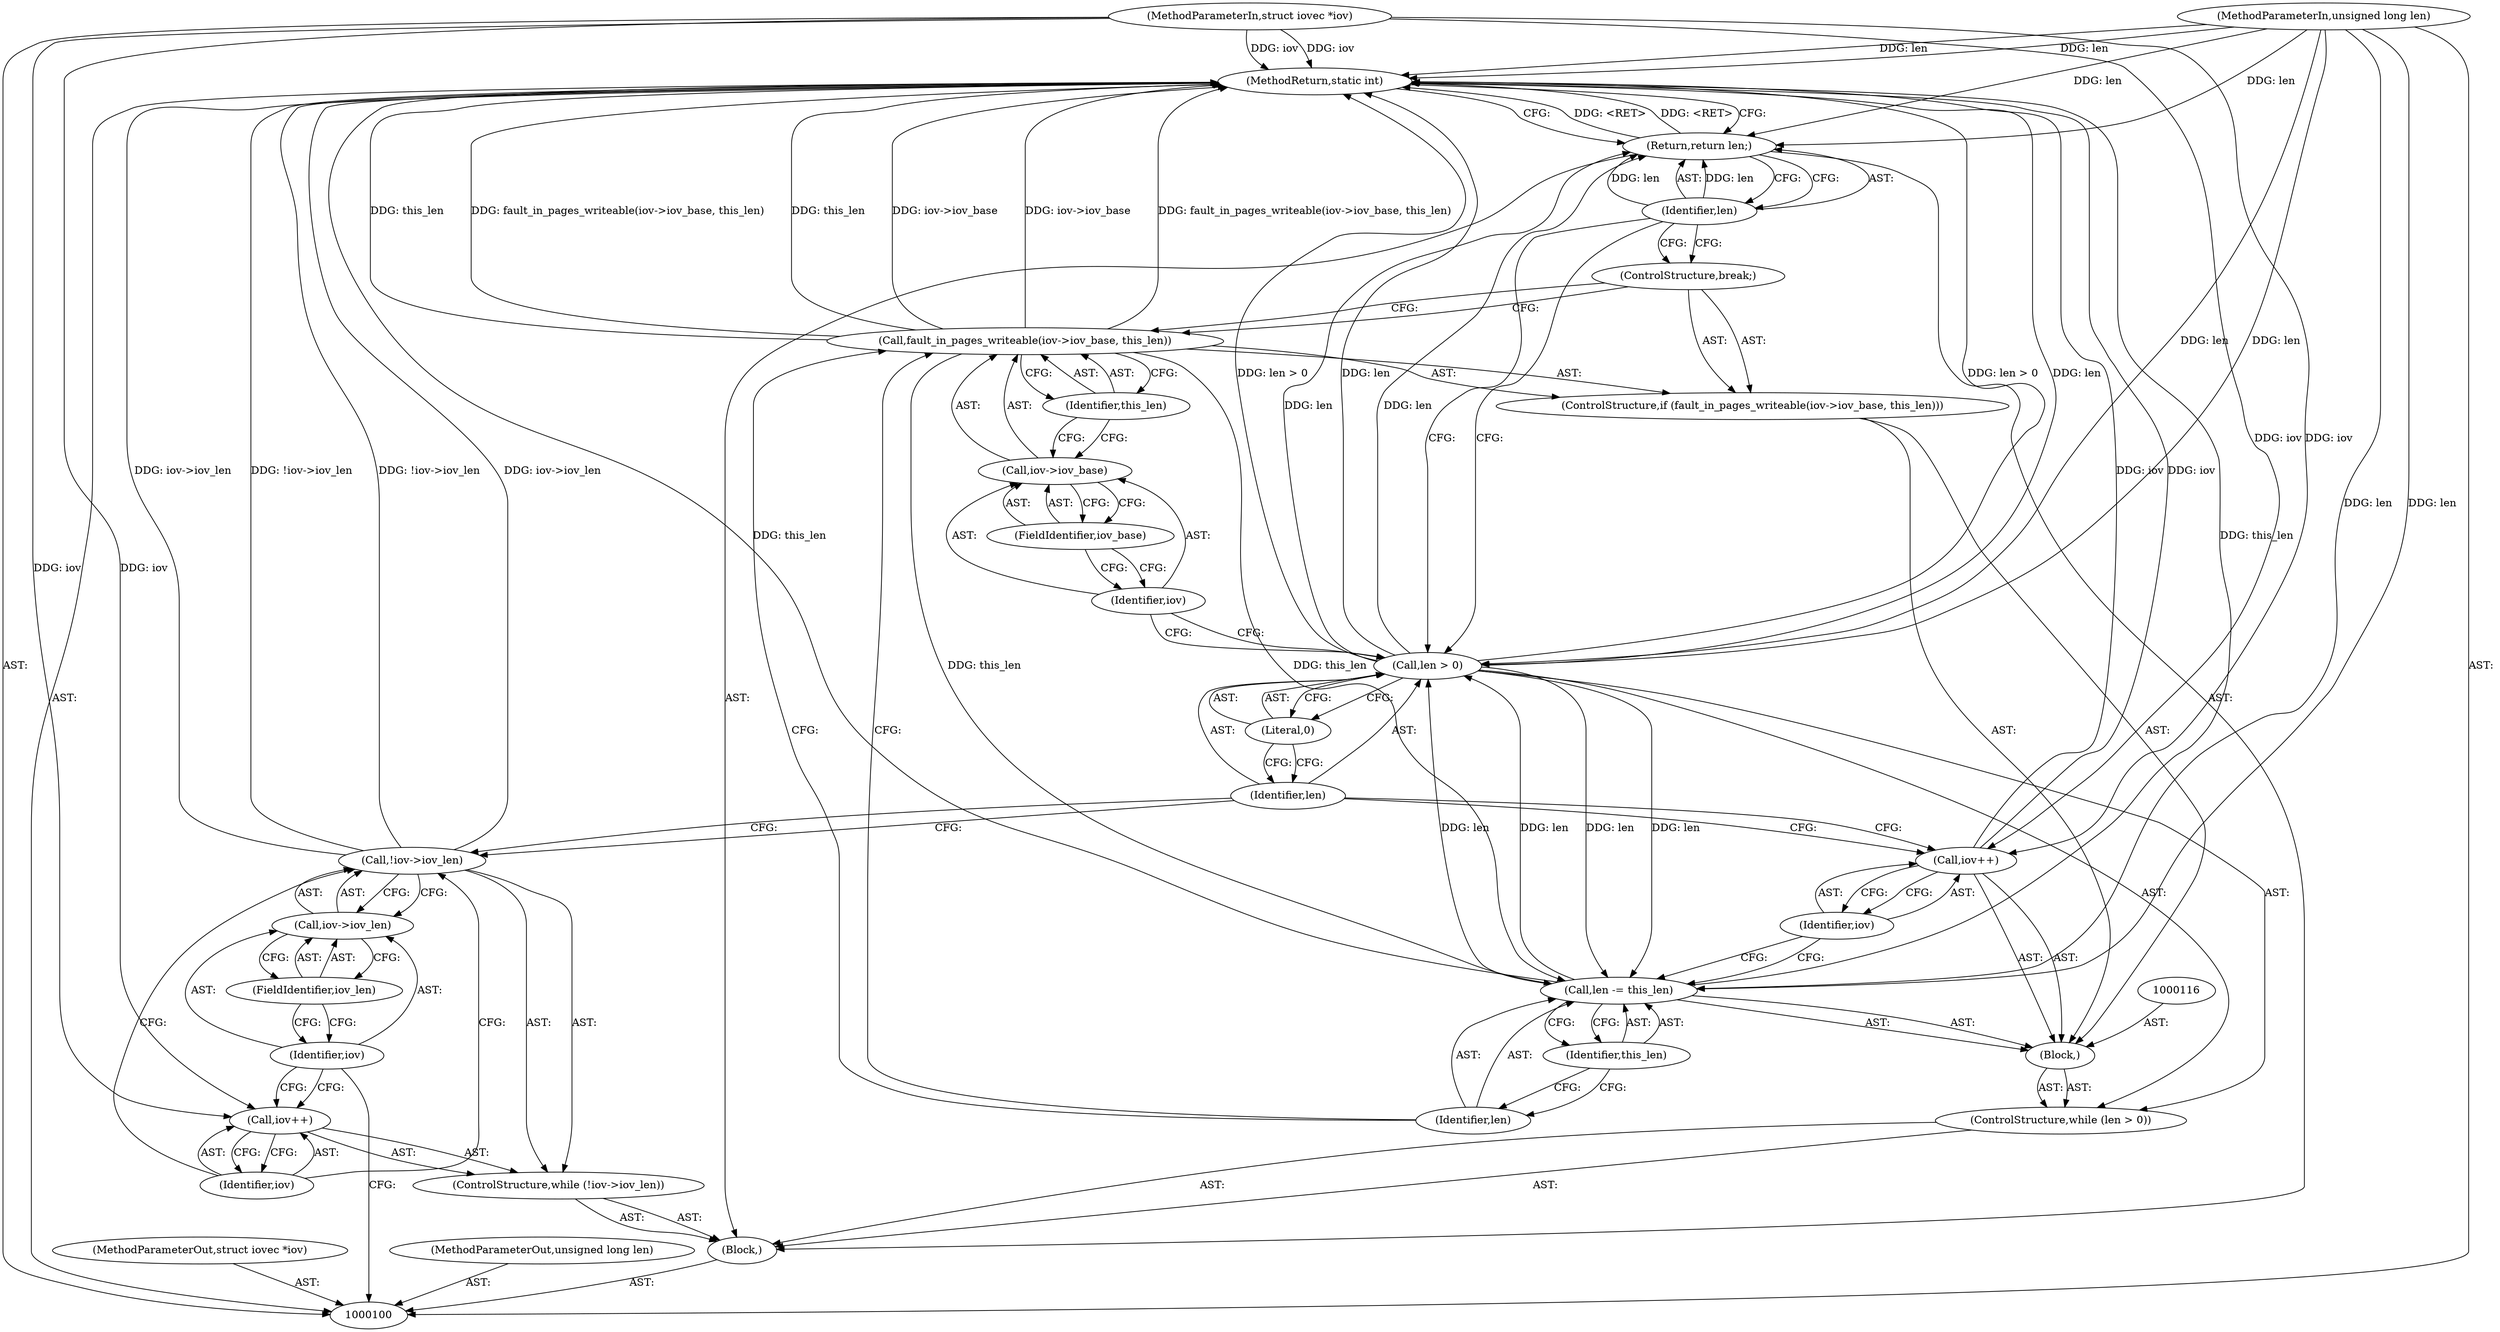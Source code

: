 digraph "1_linux_637b58c2887e5e57850865839cc75f59184b23d1" {
"1000131" [label="(MethodReturn,static int)"];
"1000101" [label="(MethodParameterIn,struct iovec *iov)"];
"1000166" [label="(MethodParameterOut,struct iovec *iov)"];
"1000102" [label="(MethodParameterIn,unsigned long len)"];
"1000167" [label="(MethodParameterOut,unsigned long len)"];
"1000124" [label="(Call,len -= this_len)"];
"1000125" [label="(Identifier,len)"];
"1000126" [label="(Identifier,this_len)"];
"1000127" [label="(Call,iov++)"];
"1000128" [label="(Identifier,iov)"];
"1000129" [label="(Return,return len;)"];
"1000130" [label="(Identifier,len)"];
"1000103" [label="(Block,)"];
"1000104" [label="(ControlStructure,while (!iov->iov_len))"];
"1000108" [label="(FieldIdentifier,iov_len)"];
"1000105" [label="(Call,!iov->iov_len)"];
"1000106" [label="(Call,iov->iov_len)"];
"1000107" [label="(Identifier,iov)"];
"1000109" [label="(Call,iov++)"];
"1000110" [label="(Identifier,iov)"];
"1000111" [label="(ControlStructure,while (len > 0))"];
"1000114" [label="(Literal,0)"];
"1000112" [label="(Call,len > 0)"];
"1000113" [label="(Identifier,len)"];
"1000115" [label="(Block,)"];
"1000117" [label="(ControlStructure,if (fault_in_pages_writeable(iov->iov_base, this_len)))"];
"1000119" [label="(Call,iov->iov_base)"];
"1000120" [label="(Identifier,iov)"];
"1000121" [label="(FieldIdentifier,iov_base)"];
"1000122" [label="(Identifier,this_len)"];
"1000118" [label="(Call,fault_in_pages_writeable(iov->iov_base, this_len))"];
"1000123" [label="(ControlStructure,break;)"];
"1000131" -> "1000100"  [label="AST: "];
"1000131" -> "1000129"  [label="CFG: "];
"1000129" -> "1000131"  [label="DDG: <RET>"];
"1000124" -> "1000131"  [label="DDG: this_len"];
"1000105" -> "1000131"  [label="DDG: !iov->iov_len"];
"1000105" -> "1000131"  [label="DDG: iov->iov_len"];
"1000118" -> "1000131"  [label="DDG: fault_in_pages_writeable(iov->iov_base, this_len)"];
"1000118" -> "1000131"  [label="DDG: this_len"];
"1000118" -> "1000131"  [label="DDG: iov->iov_base"];
"1000127" -> "1000131"  [label="DDG: iov"];
"1000102" -> "1000131"  [label="DDG: len"];
"1000112" -> "1000131"  [label="DDG: len > 0"];
"1000112" -> "1000131"  [label="DDG: len"];
"1000101" -> "1000131"  [label="DDG: iov"];
"1000101" -> "1000100"  [label="AST: "];
"1000101" -> "1000131"  [label="DDG: iov"];
"1000101" -> "1000109"  [label="DDG: iov"];
"1000101" -> "1000127"  [label="DDG: iov"];
"1000166" -> "1000100"  [label="AST: "];
"1000102" -> "1000100"  [label="AST: "];
"1000102" -> "1000131"  [label="DDG: len"];
"1000102" -> "1000112"  [label="DDG: len"];
"1000102" -> "1000124"  [label="DDG: len"];
"1000102" -> "1000129"  [label="DDG: len"];
"1000167" -> "1000100"  [label="AST: "];
"1000124" -> "1000115"  [label="AST: "];
"1000124" -> "1000126"  [label="CFG: "];
"1000125" -> "1000124"  [label="AST: "];
"1000126" -> "1000124"  [label="AST: "];
"1000128" -> "1000124"  [label="CFG: "];
"1000124" -> "1000131"  [label="DDG: this_len"];
"1000124" -> "1000112"  [label="DDG: len"];
"1000118" -> "1000124"  [label="DDG: this_len"];
"1000112" -> "1000124"  [label="DDG: len"];
"1000102" -> "1000124"  [label="DDG: len"];
"1000125" -> "1000124"  [label="AST: "];
"1000125" -> "1000118"  [label="CFG: "];
"1000126" -> "1000125"  [label="CFG: "];
"1000126" -> "1000124"  [label="AST: "];
"1000126" -> "1000125"  [label="CFG: "];
"1000124" -> "1000126"  [label="CFG: "];
"1000127" -> "1000115"  [label="AST: "];
"1000127" -> "1000128"  [label="CFG: "];
"1000128" -> "1000127"  [label="AST: "];
"1000113" -> "1000127"  [label="CFG: "];
"1000127" -> "1000131"  [label="DDG: iov"];
"1000101" -> "1000127"  [label="DDG: iov"];
"1000128" -> "1000127"  [label="AST: "];
"1000128" -> "1000124"  [label="CFG: "];
"1000127" -> "1000128"  [label="CFG: "];
"1000129" -> "1000103"  [label="AST: "];
"1000129" -> "1000130"  [label="CFG: "];
"1000130" -> "1000129"  [label="AST: "];
"1000131" -> "1000129"  [label="CFG: "];
"1000129" -> "1000131"  [label="DDG: <RET>"];
"1000130" -> "1000129"  [label="DDG: len"];
"1000112" -> "1000129"  [label="DDG: len"];
"1000102" -> "1000129"  [label="DDG: len"];
"1000130" -> "1000129"  [label="AST: "];
"1000130" -> "1000112"  [label="CFG: "];
"1000130" -> "1000123"  [label="CFG: "];
"1000129" -> "1000130"  [label="CFG: "];
"1000130" -> "1000129"  [label="DDG: len"];
"1000103" -> "1000100"  [label="AST: "];
"1000104" -> "1000103"  [label="AST: "];
"1000111" -> "1000103"  [label="AST: "];
"1000129" -> "1000103"  [label="AST: "];
"1000104" -> "1000103"  [label="AST: "];
"1000105" -> "1000104"  [label="AST: "];
"1000109" -> "1000104"  [label="AST: "];
"1000108" -> "1000106"  [label="AST: "];
"1000108" -> "1000107"  [label="CFG: "];
"1000106" -> "1000108"  [label="CFG: "];
"1000105" -> "1000104"  [label="AST: "];
"1000105" -> "1000106"  [label="CFG: "];
"1000106" -> "1000105"  [label="AST: "];
"1000110" -> "1000105"  [label="CFG: "];
"1000113" -> "1000105"  [label="CFG: "];
"1000105" -> "1000131"  [label="DDG: !iov->iov_len"];
"1000105" -> "1000131"  [label="DDG: iov->iov_len"];
"1000106" -> "1000105"  [label="AST: "];
"1000106" -> "1000108"  [label="CFG: "];
"1000107" -> "1000106"  [label="AST: "];
"1000108" -> "1000106"  [label="AST: "];
"1000105" -> "1000106"  [label="CFG: "];
"1000107" -> "1000106"  [label="AST: "];
"1000107" -> "1000109"  [label="CFG: "];
"1000107" -> "1000100"  [label="CFG: "];
"1000108" -> "1000107"  [label="CFG: "];
"1000109" -> "1000104"  [label="AST: "];
"1000109" -> "1000110"  [label="CFG: "];
"1000110" -> "1000109"  [label="AST: "];
"1000107" -> "1000109"  [label="CFG: "];
"1000101" -> "1000109"  [label="DDG: iov"];
"1000110" -> "1000109"  [label="AST: "];
"1000110" -> "1000105"  [label="CFG: "];
"1000109" -> "1000110"  [label="CFG: "];
"1000111" -> "1000103"  [label="AST: "];
"1000112" -> "1000111"  [label="AST: "];
"1000115" -> "1000111"  [label="AST: "];
"1000114" -> "1000112"  [label="AST: "];
"1000114" -> "1000113"  [label="CFG: "];
"1000112" -> "1000114"  [label="CFG: "];
"1000112" -> "1000111"  [label="AST: "];
"1000112" -> "1000114"  [label="CFG: "];
"1000113" -> "1000112"  [label="AST: "];
"1000114" -> "1000112"  [label="AST: "];
"1000120" -> "1000112"  [label="CFG: "];
"1000130" -> "1000112"  [label="CFG: "];
"1000112" -> "1000131"  [label="DDG: len > 0"];
"1000112" -> "1000131"  [label="DDG: len"];
"1000124" -> "1000112"  [label="DDG: len"];
"1000102" -> "1000112"  [label="DDG: len"];
"1000112" -> "1000124"  [label="DDG: len"];
"1000112" -> "1000129"  [label="DDG: len"];
"1000113" -> "1000112"  [label="AST: "];
"1000113" -> "1000127"  [label="CFG: "];
"1000113" -> "1000105"  [label="CFG: "];
"1000114" -> "1000113"  [label="CFG: "];
"1000115" -> "1000111"  [label="AST: "];
"1000116" -> "1000115"  [label="AST: "];
"1000117" -> "1000115"  [label="AST: "];
"1000124" -> "1000115"  [label="AST: "];
"1000127" -> "1000115"  [label="AST: "];
"1000117" -> "1000115"  [label="AST: "];
"1000118" -> "1000117"  [label="AST: "];
"1000123" -> "1000117"  [label="AST: "];
"1000119" -> "1000118"  [label="AST: "];
"1000119" -> "1000121"  [label="CFG: "];
"1000120" -> "1000119"  [label="AST: "];
"1000121" -> "1000119"  [label="AST: "];
"1000122" -> "1000119"  [label="CFG: "];
"1000120" -> "1000119"  [label="AST: "];
"1000120" -> "1000112"  [label="CFG: "];
"1000121" -> "1000120"  [label="CFG: "];
"1000121" -> "1000119"  [label="AST: "];
"1000121" -> "1000120"  [label="CFG: "];
"1000119" -> "1000121"  [label="CFG: "];
"1000122" -> "1000118"  [label="AST: "];
"1000122" -> "1000119"  [label="CFG: "];
"1000118" -> "1000122"  [label="CFG: "];
"1000118" -> "1000117"  [label="AST: "];
"1000118" -> "1000122"  [label="CFG: "];
"1000119" -> "1000118"  [label="AST: "];
"1000122" -> "1000118"  [label="AST: "];
"1000123" -> "1000118"  [label="CFG: "];
"1000125" -> "1000118"  [label="CFG: "];
"1000118" -> "1000131"  [label="DDG: fault_in_pages_writeable(iov->iov_base, this_len)"];
"1000118" -> "1000131"  [label="DDG: this_len"];
"1000118" -> "1000131"  [label="DDG: iov->iov_base"];
"1000118" -> "1000124"  [label="DDG: this_len"];
"1000123" -> "1000117"  [label="AST: "];
"1000123" -> "1000118"  [label="CFG: "];
"1000130" -> "1000123"  [label="CFG: "];
}
